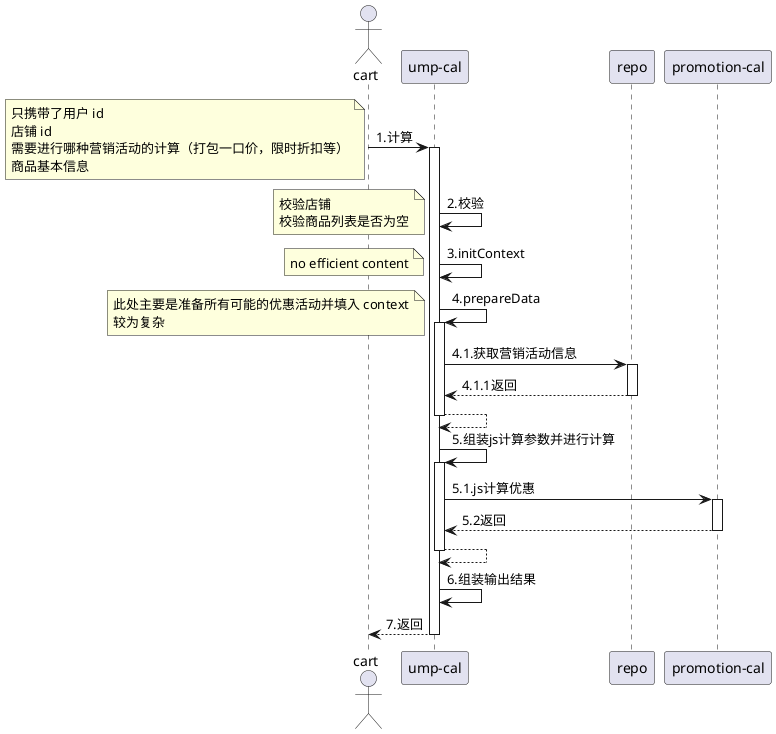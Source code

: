 @startuml
actor cart as c

participant "ump-cal" as cal
participant "repo" as repo
participant "promotion-cal" as pcal

c -> cal : 1.计算
note left
    只携带了用户 id
    店铺 id
    需要进行哪种营销活动的计算（打包一口价，限时折扣等）
    商品基本信息
end note
activate cal

cal -> cal : 2.校验
note left
    校验店铺
    校验商品列表是否为空
end note


cal -> cal : 3.initContext
note left
   no efficient content
end note

cal -> cal : 4.prepareData
note left
    此处主要是准备所有可能的优惠活动并填入 context
    较为复杂
end note
activate cal

cal -> repo : 4.1.获取营销活动信息
activate repo
return 4.1.1返回
return

cal -> cal : 5.组装js计算参数并进行计算
activate cal
cal -> pcal : 5.1.js计算优惠
activate pcal
return 5.2返回
return

cal -> cal : 6.组装输出结果
return 7.返回
@enduml